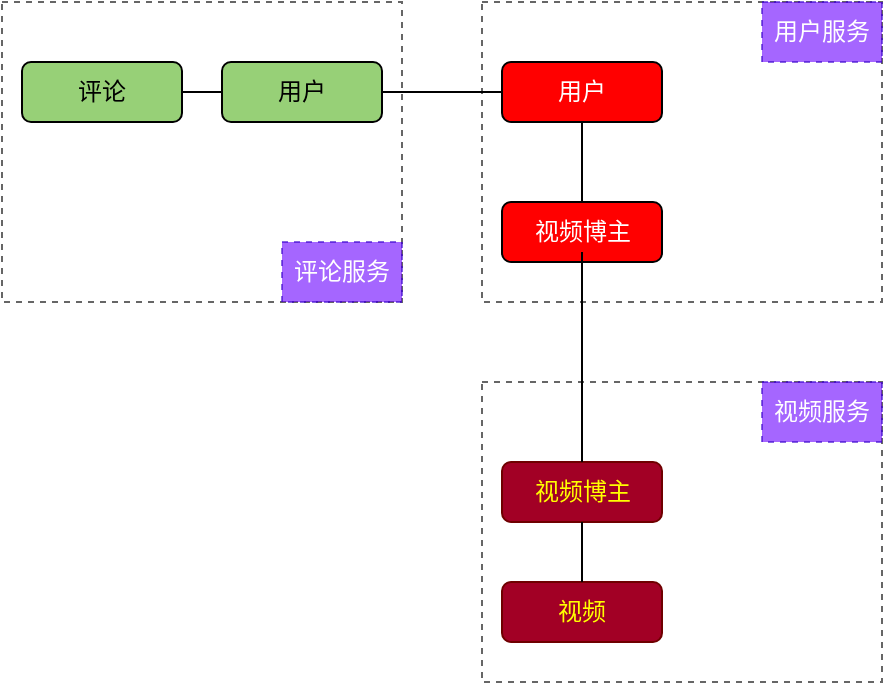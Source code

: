 <mxfile version="18.2.0" type="github">
  <diagram id="S6ZXmyy4FsdETWh7IbG3" name="第 1 页">
    <mxGraphModel dx="702" dy="529" grid="1" gridSize="10" guides="1" tooltips="1" connect="1" arrows="1" fold="1" page="1" pageScale="1" pageWidth="827" pageHeight="1169" math="0" shadow="0">
      <root>
        <mxCell id="0" />
        <mxCell id="1" parent="0" />
        <mxCell id="gzWLaF3x57dqnRp0WAO5-1" value="" style="rounded=0;whiteSpace=wrap;html=1;opacity=60;dashed=1;" vertex="1" parent="1">
          <mxGeometry x="160" y="90" width="200" height="150" as="geometry" />
        </mxCell>
        <mxCell id="gzWLaF3x57dqnRp0WAO5-2" value="评论服务" style="text;html=1;fillColor=#6a00ff;align=center;verticalAlign=middle;whiteSpace=wrap;rounded=0;dashed=1;opacity=60;strokeColor=#3700CC;fontColor=#ffffff;" vertex="1" parent="1">
          <mxGeometry x="300" y="210" width="60" height="30" as="geometry" />
        </mxCell>
        <mxCell id="gzWLaF3x57dqnRp0WAO5-3" value="" style="rounded=0;whiteSpace=wrap;html=1;opacity=60;dashed=1;" vertex="1" parent="1">
          <mxGeometry x="400" y="90" width="200" height="150" as="geometry" />
        </mxCell>
        <mxCell id="gzWLaF3x57dqnRp0WAO5-4" value="用户服务" style="text;html=1;strokeColor=#3700CC;fillColor=#6a00ff;align=center;verticalAlign=middle;whiteSpace=wrap;rounded=0;dashed=1;opacity=60;fontColor=#ffffff;" vertex="1" parent="1">
          <mxGeometry x="540" y="90" width="60" height="30" as="geometry" />
        </mxCell>
        <mxCell id="gzWLaF3x57dqnRp0WAO5-5" value="" style="rounded=0;whiteSpace=wrap;html=1;opacity=60;dashed=1;" vertex="1" parent="1">
          <mxGeometry x="400" y="280" width="200" height="150" as="geometry" />
        </mxCell>
        <mxCell id="gzWLaF3x57dqnRp0WAO5-6" value="视频服务" style="text;html=1;strokeColor=#3700CC;fillColor=#6a00ff;align=center;verticalAlign=middle;whiteSpace=wrap;rounded=0;dashed=1;opacity=60;fontColor=#ffffff;" vertex="1" parent="1">
          <mxGeometry x="540" y="280" width="60" height="30" as="geometry" />
        </mxCell>
        <mxCell id="gzWLaF3x57dqnRp0WAO5-7" value="" style="rounded=1;whiteSpace=wrap;html=1;fillColor=#97D077;" vertex="1" parent="1">
          <mxGeometry x="170" y="120" width="80" height="30" as="geometry" />
        </mxCell>
        <mxCell id="gzWLaF3x57dqnRp0WAO5-8" value="评论" style="text;html=1;strokeColor=none;fillColor=none;align=center;verticalAlign=middle;whiteSpace=wrap;rounded=0;" vertex="1" parent="1">
          <mxGeometry x="190" y="125" width="40" height="20" as="geometry" />
        </mxCell>
        <mxCell id="gzWLaF3x57dqnRp0WAO5-9" value="" style="rounded=1;whiteSpace=wrap;html=1;fillColor=#FF0000;" vertex="1" parent="1">
          <mxGeometry x="410" y="120" width="80" height="30" as="geometry" />
        </mxCell>
        <mxCell id="gzWLaF3x57dqnRp0WAO5-11" value="用户" style="text;html=1;strokeColor=none;fillColor=none;align=center;verticalAlign=middle;whiteSpace=wrap;rounded=0;fontColor=#FFFFFF;" vertex="1" parent="1">
          <mxGeometry x="430" y="125" width="40" height="20" as="geometry" />
        </mxCell>
        <mxCell id="gzWLaF3x57dqnRp0WAO5-12" value="" style="rounded=1;whiteSpace=wrap;html=1;fillColor=#FF0000;fontColor=#FFFFFF;" vertex="1" parent="1">
          <mxGeometry x="410" y="190" width="80" height="30" as="geometry" />
        </mxCell>
        <mxCell id="gzWLaF3x57dqnRp0WAO5-13" value="视频博主" style="text;html=1;strokeColor=none;fillColor=none;align=center;verticalAlign=middle;whiteSpace=wrap;rounded=0;fontColor=#FFFFFF;" vertex="1" parent="1">
          <mxGeometry x="417.5" y="195" width="65" height="20" as="geometry" />
        </mxCell>
        <mxCell id="gzWLaF3x57dqnRp0WAO5-16" value="" style="endArrow=none;html=1;rounded=0;exitX=0.5;exitY=0;exitDx=0;exitDy=0;entryX=0.5;entryY=1;entryDx=0;entryDy=0;" edge="1" parent="1" source="gzWLaF3x57dqnRp0WAO5-12" target="gzWLaF3x57dqnRp0WAO5-9">
          <mxGeometry width="50" height="50" relative="1" as="geometry">
            <mxPoint x="330" y="180" as="sourcePoint" />
            <mxPoint x="380" y="130" as="targetPoint" />
          </mxGeometry>
        </mxCell>
        <mxCell id="gzWLaF3x57dqnRp0WAO5-17" value="" style="rounded=1;whiteSpace=wrap;html=1;fillColor=#97D077;" vertex="1" parent="1">
          <mxGeometry x="270" y="120" width="80" height="30" as="geometry" />
        </mxCell>
        <mxCell id="gzWLaF3x57dqnRp0WAO5-18" value="" style="endArrow=none;html=1;rounded=0;entryX=0;entryY=0.5;entryDx=0;entryDy=0;exitX=1;exitY=0.5;exitDx=0;exitDy=0;" edge="1" parent="1" source="gzWLaF3x57dqnRp0WAO5-17" target="gzWLaF3x57dqnRp0WAO5-9">
          <mxGeometry width="50" height="50" relative="1" as="geometry">
            <mxPoint x="260" y="300" as="sourcePoint" />
            <mxPoint x="310" y="250" as="targetPoint" />
          </mxGeometry>
        </mxCell>
        <mxCell id="gzWLaF3x57dqnRp0WAO5-19" value="用户" style="text;html=1;strokeColor=none;fillColor=none;align=center;verticalAlign=middle;whiteSpace=wrap;rounded=0;" vertex="1" parent="1">
          <mxGeometry x="290" y="125" width="40" height="20" as="geometry" />
        </mxCell>
        <mxCell id="gzWLaF3x57dqnRp0WAO5-20" value="" style="endArrow=none;html=1;rounded=0;entryX=0;entryY=0.5;entryDx=0;entryDy=0;exitX=1;exitY=0.5;exitDx=0;exitDy=0;" edge="1" parent="1" source="gzWLaF3x57dqnRp0WAO5-7" target="gzWLaF3x57dqnRp0WAO5-17">
          <mxGeometry width="50" height="50" relative="1" as="geometry">
            <mxPoint x="340" y="300" as="sourcePoint" />
            <mxPoint x="390" y="250" as="targetPoint" />
          </mxGeometry>
        </mxCell>
        <mxCell id="gzWLaF3x57dqnRp0WAO5-21" value="" style="rounded=1;whiteSpace=wrap;html=1;fillColor=#a20025;fontColor=#FFFF00;strokeColor=#6F0000;" vertex="1" parent="1">
          <mxGeometry x="410" y="320" width="80" height="30" as="geometry" />
        </mxCell>
        <mxCell id="gzWLaF3x57dqnRp0WAO5-22" value="视频博主" style="text;html=1;strokeColor=none;fillColor=none;align=center;verticalAlign=middle;whiteSpace=wrap;rounded=0;fontColor=#FFFF00;" vertex="1" parent="1">
          <mxGeometry x="417.5" y="325" width="65" height="20" as="geometry" />
        </mxCell>
        <mxCell id="gzWLaF3x57dqnRp0WAO5-23" value="" style="endArrow=none;html=1;rounded=0;entryX=0.5;entryY=1;entryDx=0;entryDy=0;exitX=0.5;exitY=0;exitDx=0;exitDy=0;" edge="1" parent="1" source="gzWLaF3x57dqnRp0WAO5-21" target="gzWLaF3x57dqnRp0WAO5-13">
          <mxGeometry width="50" height="50" relative="1" as="geometry">
            <mxPoint x="410" y="310" as="sourcePoint" />
            <mxPoint x="460" y="260" as="targetPoint" />
          </mxGeometry>
        </mxCell>
        <mxCell id="gzWLaF3x57dqnRp0WAO5-24" value="" style="rounded=1;whiteSpace=wrap;html=1;fillColor=#a20025;fontColor=#ffffff;strokeColor=#6F0000;" vertex="1" parent="1">
          <mxGeometry x="410" y="380" width="80" height="30" as="geometry" />
        </mxCell>
        <mxCell id="gzWLaF3x57dqnRp0WAO5-25" value="视频" style="text;html=1;strokeColor=none;fillColor=none;align=center;verticalAlign=middle;whiteSpace=wrap;rounded=0;fontColor=#FFFF00;" vertex="1" parent="1">
          <mxGeometry x="430" y="385" width="40" height="20" as="geometry" />
        </mxCell>
        <mxCell id="gzWLaF3x57dqnRp0WAO5-26" value="" style="endArrow=none;html=1;rounded=0;entryX=0.5;entryY=1;entryDx=0;entryDy=0;exitX=0.5;exitY=0;exitDx=0;exitDy=0;" edge="1" parent="1" source="gzWLaF3x57dqnRp0WAO5-24" target="gzWLaF3x57dqnRp0WAO5-21">
          <mxGeometry width="50" height="50" relative="1" as="geometry">
            <mxPoint x="250" y="300" as="sourcePoint" />
            <mxPoint x="300" y="250" as="targetPoint" />
          </mxGeometry>
        </mxCell>
      </root>
    </mxGraphModel>
  </diagram>
</mxfile>
